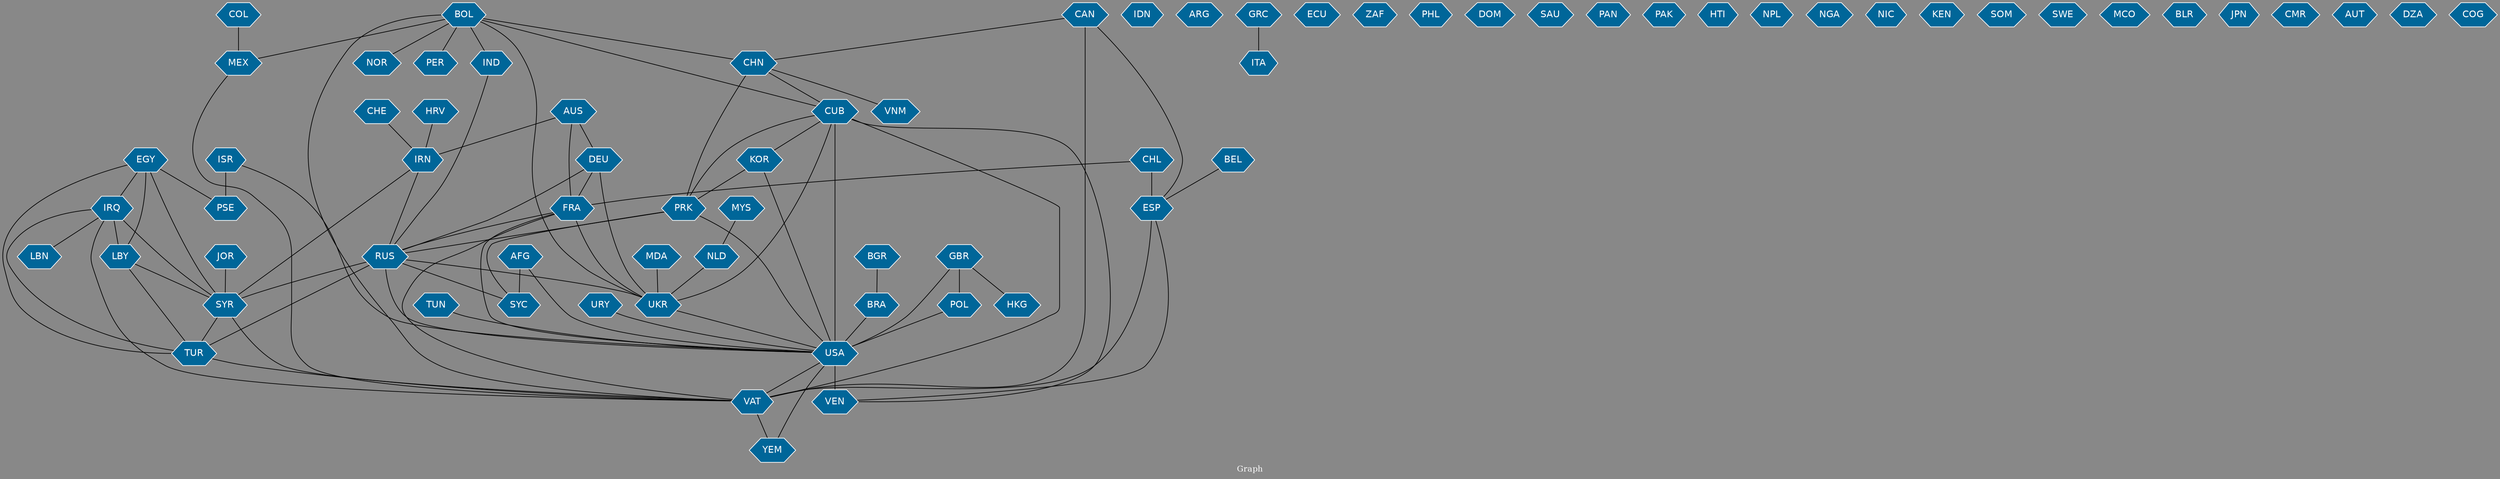 // Countries together in item graph
graph {
	graph [bgcolor="#888888" fontcolor=white fontsize=12 label="Graph" outputorder=edgesfirst overlap=prism]
	node [color=white fillcolor="#006699" fontcolor=white fontname=Helvetica shape=hexagon style=filled]
	edge [arrowhead=open color=black fontcolor=white fontname=Courier fontsize=12]
		CHN [label=CHN]
		URY [label=URY]
		USA [label=USA]
		VAT [label=VAT]
		FRA [label=FRA]
		MDA [label=MDA]
		UKR [label=UKR]
		MEX [label=MEX]
		CUB [label=CUB]
		IDN [label=IDN]
		VEN [label=VEN]
		IRQ [label=IRQ]
		SYR [label=SYR]
		PRK [label=PRK]
		BRA [label=BRA]
		CAN [label=CAN]
		DEU [label=DEU]
		GBR [label=GBR]
		COL [label=COL]
		TUN [label=TUN]
		RUS [label=RUS]
		ARG [label=ARG]
		ISR [label=ISR]
		PSE [label=PSE]
		EGY [label=EGY]
		GRC [label=GRC]
		CHL [label=CHL]
		ESP [label=ESP]
		HKG [label=HKG]
		ECU [label=ECU]
		TUR [label=TUR]
		ITA [label=ITA]
		AFG [label=AFG]
		ZAF [label=ZAF]
		PHL [label=PHL]
		YEM [label=YEM]
		JOR [label=JOR]
		AUS [label=AUS]
		DOM [label=DOM]
		LBN [label=LBN]
		SAU [label=SAU]
		PAN [label=PAN]
		PAK [label=PAK]
		HTI [label=HTI]
		NPL [label=NPL]
		VNM [label=VNM]
		SYC [label=SYC]
		BOL [label=BOL]
		NGA [label=NGA]
		KOR [label=KOR]
		BEL [label=BEL]
		NIC [label=NIC]
		IND [label=IND]
		KEN [label=KEN]
		MYS [label=MYS]
		IRN [label=IRN]
		POL [label=POL]
		SOM [label=SOM]
		HRV [label=HRV]
		SWE [label=SWE]
		MCO [label=MCO]
		NLD [label=NLD]
		BLR [label=BLR]
		JPN [label=JPN]
		CMR [label=CMR]
		CHE [label=CHE]
		AUT [label=AUT]
		NOR [label=NOR]
		DZA [label=DZA]
		PER [label=PER]
		COG [label=COG]
		LBY [label=LBY]
		BGR [label=BGR]
			COL -- MEX [weight=1]
			SYR -- TUR [weight=1]
			SYR -- VAT [weight=1]
			USA -- VAT [weight=1]
			LBY -- SYR [weight=1]
			URY -- USA [weight=6]
			BOL -- PER [weight=1]
			IRQ -- LBN [weight=1]
			AFG -- USA [weight=2]
			BRA -- USA [weight=1]
			TUR -- VAT [weight=1]
			BOL -- IND [weight=1]
			CHN -- PRK [weight=3]
			JOR -- SYR [weight=2]
			USA -- YEM [weight=1]
			BGR -- BRA [weight=1]
			CUB -- KOR [weight=1]
			BOL -- CUB [weight=1]
			LBY -- TUR [weight=1]
			PRK -- USA [weight=6]
			AFG -- SYC [weight=1]
			AUS -- DEU [weight=1]
			KOR -- PRK [weight=2]
			DEU -- RUS [weight=2]
			KOR -- USA [weight=1]
			CAN -- VAT [weight=1]
			EGY -- PSE [weight=1]
			RUS -- SYR [weight=3]
			HRV -- IRN [weight=1]
			GBR -- HKG [weight=1]
			CAN -- ESP [weight=1]
			NLD -- UKR [weight=1]
			CAN -- CHN [weight=1]
			RUS -- TUR [weight=1]
			CHL -- ESP [weight=3]
			CUB -- VAT [weight=3]
			IRQ -- SYR [weight=3]
			AUS -- FRA [weight=1]
			ISR -- USA [weight=1]
			UKR -- USA [weight=1]
			EGY -- IRQ [weight=1]
			IRN -- SYR [weight=1]
			BOL -- VAT [weight=1]
			BOL -- MEX [weight=1]
			ESP -- VAT [weight=1]
			POL -- USA [weight=1]
			CUB -- VEN [weight=2]
			CHN -- CUB [weight=2]
			TUN -- USA [weight=1]
			IRN -- RUS [weight=1]
			FRA -- USA [weight=1]
			DEU -- FRA [weight=2]
			ISR -- PSE [weight=14]
			BOL -- NOR [weight=1]
			AUS -- IRN [weight=2]
			BOL -- CHN [weight=1]
			CHL -- FRA [weight=1]
			ESP -- VEN [weight=1]
			CHE -- IRN [weight=1]
			BOL -- UKR [weight=1]
			RUS -- UKR [weight=12]
			FRA -- RUS [weight=2]
			GBR -- POL [weight=1]
			CUB -- UKR [weight=1]
			MEX -- VAT [weight=1]
			EGY -- LBY [weight=1]
			IRQ -- LBY [weight=1]
			RUS -- SYC [weight=1]
			GBR -- USA [weight=1]
			EGY -- SYR [weight=1]
			GRC -- ITA [weight=1]
			DEU -- UKR [weight=2]
			MYS -- NLD [weight=1]
			PRK -- SYC [weight=1]
			FRA -- VAT [weight=1]
			IND -- RUS [weight=1]
			RUS -- USA [weight=1]
			USA -- VEN [weight=5]
			CUB -- USA [weight=32]
			MDA -- UKR [weight=1]
			CUB -- PRK [weight=1]
			CHN -- VNM [weight=1]
			BEL -- ESP [weight=1]
			PRK -- RUS [weight=2]
			EGY -- TUR [weight=1]
			IRQ -- TUR [weight=1]
			FRA -- UKR [weight=2]
			IRQ -- VAT [weight=1]
			VAT -- YEM [weight=1]
}